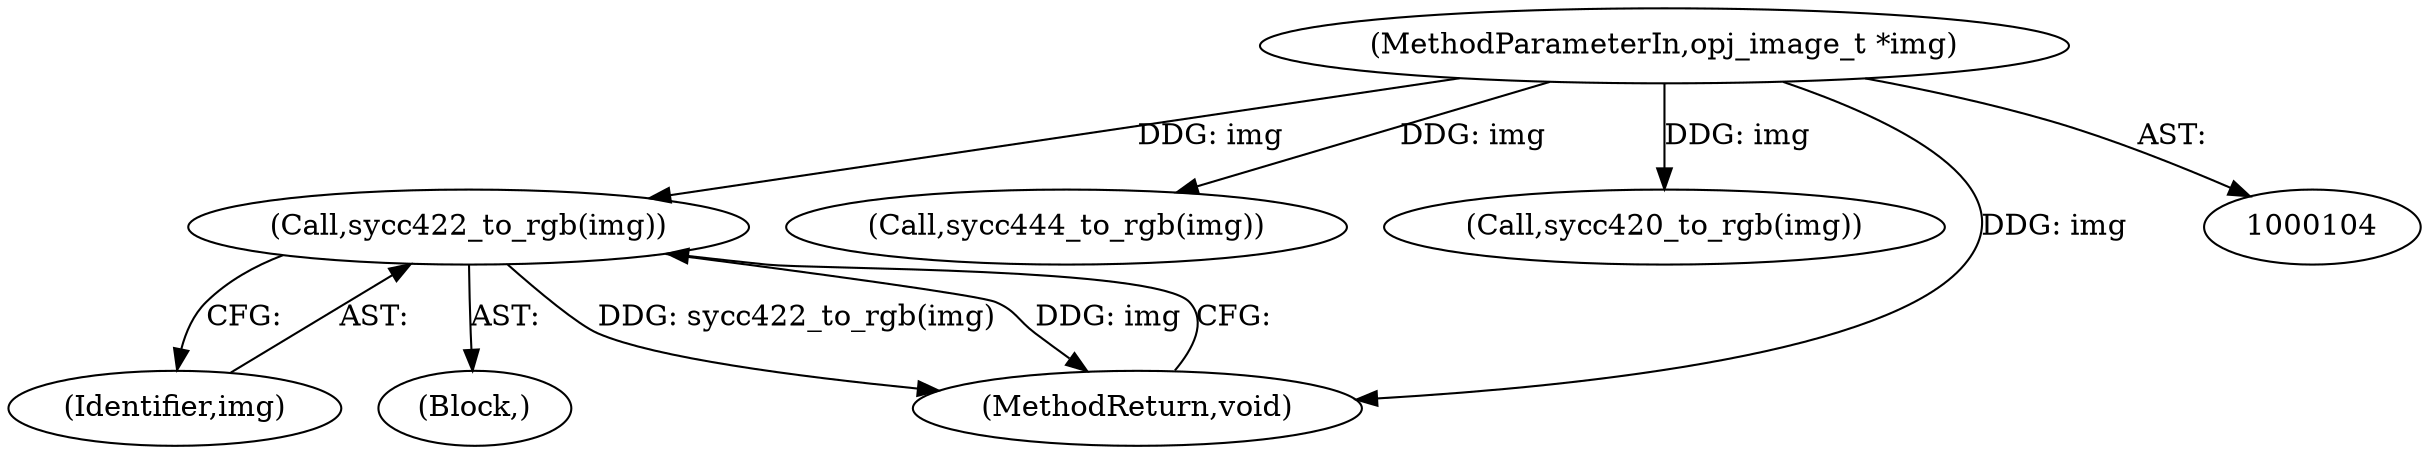 digraph "0_openjpeg_15f081c89650dccee4aa4ae66f614c3fdb268767@pointer" {
"1000245" [label="(Call,sycc422_to_rgb(img))"];
"1000105" [label="(MethodParameterIn,opj_image_t *img)"];
"1000246" [label="(Identifier,img)"];
"1000244" [label="(Block,)"];
"1000309" [label="(Call,sycc444_to_rgb(img))"];
"1000105" [label="(MethodParameterIn,opj_image_t *img)"];
"1000245" [label="(Call,sycc422_to_rgb(img))"];
"1000181" [label="(Call,sycc420_to_rgb(img))"];
"1000319" [label="(MethodReturn,void)"];
"1000245" -> "1000244"  [label="AST: "];
"1000245" -> "1000246"  [label="CFG: "];
"1000246" -> "1000245"  [label="AST: "];
"1000319" -> "1000245"  [label="CFG: "];
"1000245" -> "1000319"  [label="DDG: sycc422_to_rgb(img)"];
"1000245" -> "1000319"  [label="DDG: img"];
"1000105" -> "1000245"  [label="DDG: img"];
"1000105" -> "1000104"  [label="AST: "];
"1000105" -> "1000319"  [label="DDG: img"];
"1000105" -> "1000181"  [label="DDG: img"];
"1000105" -> "1000309"  [label="DDG: img"];
}
